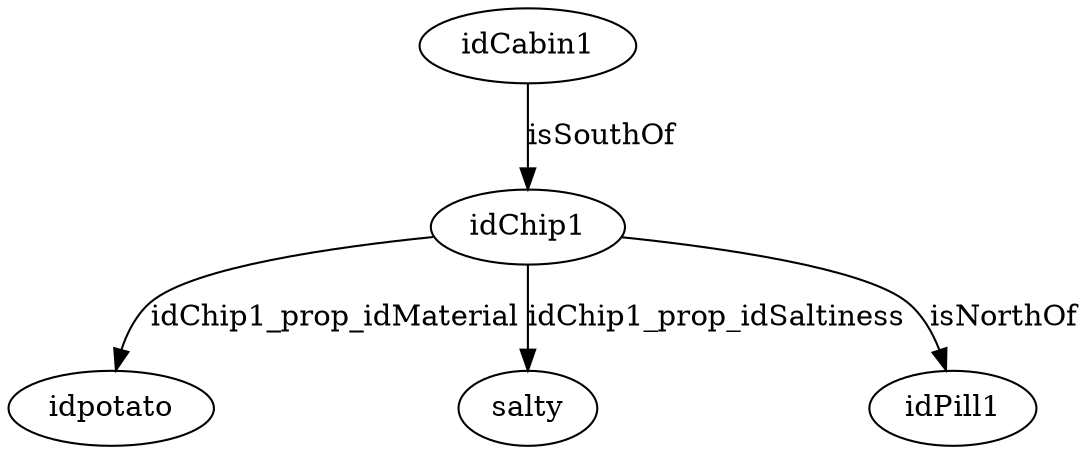 strict digraph  {
idCabin1 [node_type=entity_node, root=root];
idChip1;
idpotato;
salty;
idPill1;
idCabin1 -> idChip1  [edge_type=relationship, label=isSouthOf];
idChip1 -> idpotato  [edge_type=property, label=idChip1_prop_idMaterial];
idChip1 -> salty  [edge_type=property, label=idChip1_prop_idSaltiness];
idChip1 -> idPill1  [edge_type=relationship, label=isNorthOf];
}
